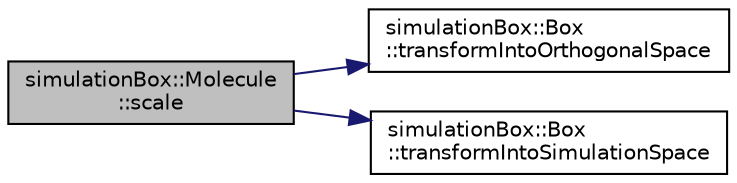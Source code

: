 digraph "simulationBox::Molecule::scale"
{
 // LATEX_PDF_SIZE
  edge [fontname="Helvetica",fontsize="10",labelfontname="Helvetica",labelfontsize="10"];
  node [fontname="Helvetica",fontsize="10",shape=record];
  rankdir="LR";
  Node1 [label="simulationBox::Molecule\l::scale",height=0.2,width=0.4,color="black", fillcolor="grey75", style="filled", fontcolor="black",tooltip="scales the positions of the molecule by shifting the center of mass"];
  Node1 -> Node2 [color="midnightblue",fontsize="10",style="solid",fontname="Helvetica"];
  Node2 [label="simulationBox::Box\l::transformIntoOrthogonalSpace",height=0.2,width=0.4,color="black", fillcolor="white", style="filled",URL="$classsimulationBox_1_1Box.html#adaa41e07c86600e55c4febef172d0f44",tooltip=" "];
  Node1 -> Node3 [color="midnightblue",fontsize="10",style="solid",fontname="Helvetica"];
  Node3 [label="simulationBox::Box\l::transformIntoSimulationSpace",height=0.2,width=0.4,color="black", fillcolor="white", style="filled",URL="$classsimulationBox_1_1Box.html#a3e55d128c9cc2b0274b3f2b25bda4d46",tooltip=" "];
}
